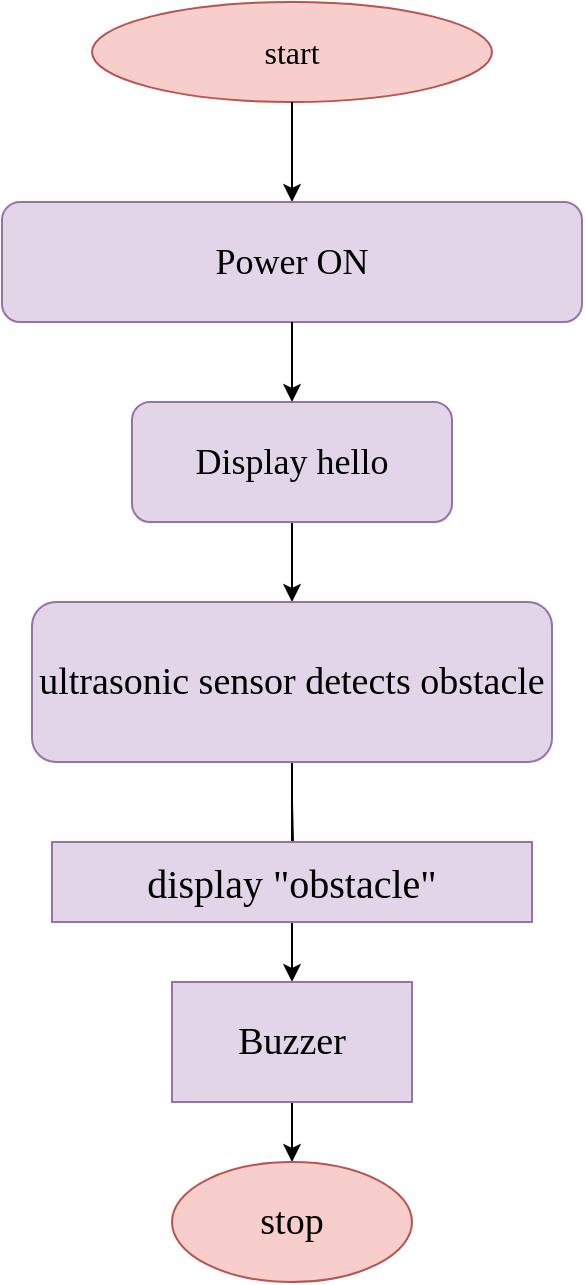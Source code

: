 <mxfile version="14.7.2" type="google"><diagram id="C5RBs43oDa-KdzZeNtuy" name="Page-1"><mxGraphModel dx="1038" dy="1658" grid="1" gridSize="10" guides="1" tooltips="1" connect="1" arrows="1" fold="1" page="1" pageScale="1" pageWidth="827" pageHeight="1169" background="none" math="0" shadow="0"><root><mxCell id="WIyWlLk6GJQsqaUBKTNV-0"/><mxCell id="WIyWlLk6GJQsqaUBKTNV-1" parent="WIyWlLk6GJQsqaUBKTNV-0"/><mxCell id="f7wMSxtOS9x3PY8XxVFx-1" value="&lt;font size=&quot;3&quot;&gt;start&lt;/font&gt;" style="ellipse;whiteSpace=wrap;html=1;fontFamily=Lucida Console;fillColor=#f8cecc;strokeColor=#b85450;" vertex="1" parent="WIyWlLk6GJQsqaUBKTNV-1"><mxGeometry x="240" y="-1140" width="200" height="50" as="geometry"/></mxCell><mxCell id="f7wMSxtOS9x3PY8XxVFx-2" value="" style="endArrow=classic;html=1;exitX=0.5;exitY=1;exitDx=0;exitDy=0;" edge="1" parent="WIyWlLk6GJQsqaUBKTNV-1" source="f7wMSxtOS9x3PY8XxVFx-1"><mxGeometry width="50" height="50" relative="1" as="geometry"><mxPoint x="380" y="-220" as="sourcePoint"/><mxPoint x="340" y="-1040" as="targetPoint"/></mxGeometry></mxCell><mxCell id="f7wMSxtOS9x3PY8XxVFx-4" value="Power ON" style="rounded=1;whiteSpace=wrap;html=1;fontFamily=Lucida Console;fontSize=18;fillColor=#e1d5e7;strokeColor=#9673a6;" vertex="1" parent="WIyWlLk6GJQsqaUBKTNV-1"><mxGeometry x="195" y="-1040" width="290" height="60" as="geometry"/></mxCell><mxCell id="f7wMSxtOS9x3PY8XxVFx-10" value="" style="edgeStyle=orthogonalEdgeStyle;rounded=0;orthogonalLoop=1;jettySize=auto;html=1;fontFamily=Lucida Console;fontSize=13;" edge="1" parent="WIyWlLk6GJQsqaUBKTNV-1" source="f7wMSxtOS9x3PY8XxVFx-5"><mxGeometry relative="1" as="geometry"><mxPoint x="340" y="-840" as="targetPoint"/></mxGeometry></mxCell><mxCell id="f7wMSxtOS9x3PY8XxVFx-5" value="Display hello" style="rounded=1;whiteSpace=wrap;html=1;fontFamily=Lucida Console;fontSize=18;fillColor=#e1d5e7;strokeColor=#9673a6;" vertex="1" parent="WIyWlLk6GJQsqaUBKTNV-1"><mxGeometry x="260" y="-940" width="160" height="60" as="geometry"/></mxCell><mxCell id="f7wMSxtOS9x3PY8XxVFx-7" value="" style="endArrow=classic;html=1;fontFamily=Lucida Console;fontSize=18;exitX=0.5;exitY=1;exitDx=0;exitDy=0;" edge="1" parent="WIyWlLk6GJQsqaUBKTNV-1" source="f7wMSxtOS9x3PY8XxVFx-4" target="f7wMSxtOS9x3PY8XxVFx-5"><mxGeometry width="50" height="50" relative="1" as="geometry"><mxPoint x="380" y="-930" as="sourcePoint"/><mxPoint x="430" y="-980" as="targetPoint"/></mxGeometry></mxCell><mxCell id="f7wMSxtOS9x3PY8XxVFx-12" value="" style="edgeStyle=orthogonalEdgeStyle;rounded=0;orthogonalLoop=1;jettySize=auto;html=1;fontFamily=Lucida Console;fontSize=13;" edge="1" parent="WIyWlLk6GJQsqaUBKTNV-1" target="f7wMSxtOS9x3PY8XxVFx-11"><mxGeometry relative="1" as="geometry"><mxPoint x="340" y="-740" as="sourcePoint"/></mxGeometry></mxCell><mxCell id="f7wMSxtOS9x3PY8XxVFx-14" value="" style="edgeStyle=orthogonalEdgeStyle;rounded=0;orthogonalLoop=1;jettySize=auto;html=1;fontFamily=Lucida Console;fontSize=20;exitX=0.5;exitY=1;exitDx=0;exitDy=0;" edge="1" parent="WIyWlLk6GJQsqaUBKTNV-1" source="f7wMSxtOS9x3PY8XxVFx-24" target="f7wMSxtOS9x3PY8XxVFx-13"><mxGeometry relative="1" as="geometry"><mxPoint x="340" y="-740" as="sourcePoint"/></mxGeometry></mxCell><mxCell id="f7wMSxtOS9x3PY8XxVFx-11" value="display &quot;obstacle&quot;" style="whiteSpace=wrap;html=1;fontFamily=Lucida Console;fontSize=20;fillColor=#e1d5e7;strokeColor=#9673a6;" vertex="1" parent="WIyWlLk6GJQsqaUBKTNV-1"><mxGeometry x="220" y="-720" width="240" height="40" as="geometry"/></mxCell><mxCell id="f7wMSxtOS9x3PY8XxVFx-21" value="" style="edgeStyle=orthogonalEdgeStyle;rounded=0;orthogonalLoop=1;jettySize=auto;html=1;fontFamily=Lucida Console;fontSize=19;" edge="1" parent="WIyWlLk6GJQsqaUBKTNV-1" source="f7wMSxtOS9x3PY8XxVFx-13" target="f7wMSxtOS9x3PY8XxVFx-20"><mxGeometry relative="1" as="geometry"/></mxCell><mxCell id="f7wMSxtOS9x3PY8XxVFx-13" value="Buzzer" style="whiteSpace=wrap;html=1;fontFamily=Lucida Console;fontSize=19;fillColor=#e1d5e7;strokeColor=#9673a6;" vertex="1" parent="WIyWlLk6GJQsqaUBKTNV-1"><mxGeometry x="280" y="-650" width="120" height="60" as="geometry"/></mxCell><mxCell id="f7wMSxtOS9x3PY8XxVFx-20" value="stop" style="ellipse;whiteSpace=wrap;html=1;fontFamily=Lucida Console;fontSize=19;fillColor=#f8cecc;strokeColor=#b85450;" vertex="1" parent="WIyWlLk6GJQsqaUBKTNV-1"><mxGeometry x="280" y="-560" width="120" height="60" as="geometry"/></mxCell><mxCell id="f7wMSxtOS9x3PY8XxVFx-24" value="ultrasonic sensor detects obstacle" style="rounded=1;whiteSpace=wrap;html=1;fontFamily=Lucida Console;fontSize=19;fillColor=#e1d5e7;strokeColor=#9673a6;" vertex="1" parent="WIyWlLk6GJQsqaUBKTNV-1"><mxGeometry x="210" y="-840" width="260" height="80" as="geometry"/></mxCell></root></mxGraphModel></diagram></mxfile>
